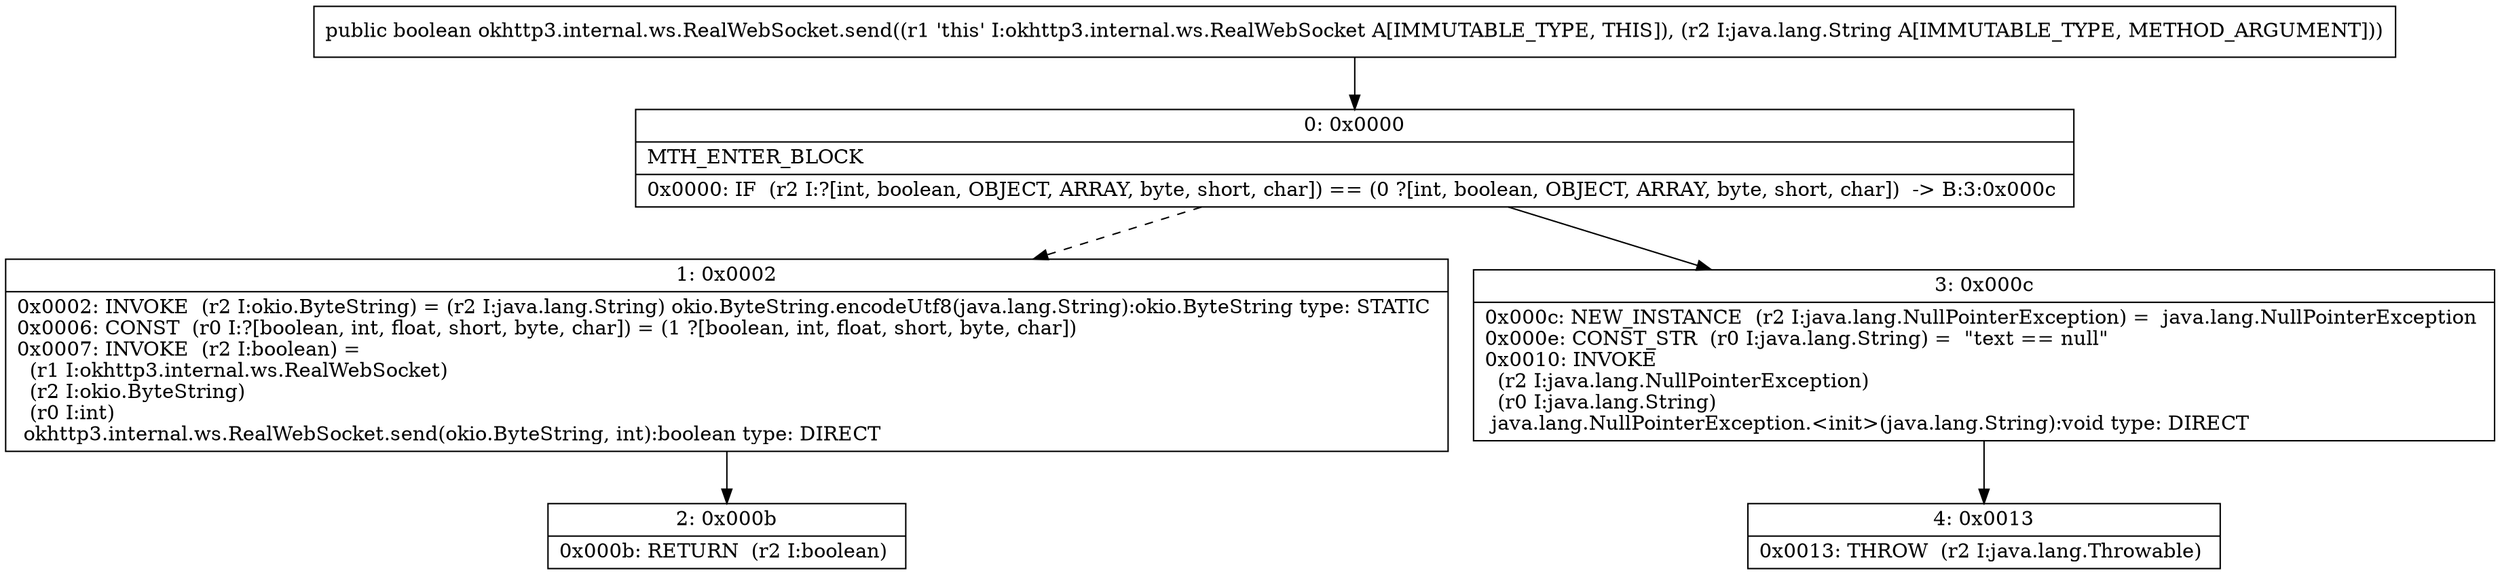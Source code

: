 digraph "CFG forokhttp3.internal.ws.RealWebSocket.send(Ljava\/lang\/String;)Z" {
Node_0 [shape=record,label="{0\:\ 0x0000|MTH_ENTER_BLOCK\l|0x0000: IF  (r2 I:?[int, boolean, OBJECT, ARRAY, byte, short, char]) == (0 ?[int, boolean, OBJECT, ARRAY, byte, short, char])  \-\> B:3:0x000c \l}"];
Node_1 [shape=record,label="{1\:\ 0x0002|0x0002: INVOKE  (r2 I:okio.ByteString) = (r2 I:java.lang.String) okio.ByteString.encodeUtf8(java.lang.String):okio.ByteString type: STATIC \l0x0006: CONST  (r0 I:?[boolean, int, float, short, byte, char]) = (1 ?[boolean, int, float, short, byte, char]) \l0x0007: INVOKE  (r2 I:boolean) = \l  (r1 I:okhttp3.internal.ws.RealWebSocket)\l  (r2 I:okio.ByteString)\l  (r0 I:int)\l okhttp3.internal.ws.RealWebSocket.send(okio.ByteString, int):boolean type: DIRECT \l}"];
Node_2 [shape=record,label="{2\:\ 0x000b|0x000b: RETURN  (r2 I:boolean) \l}"];
Node_3 [shape=record,label="{3\:\ 0x000c|0x000c: NEW_INSTANCE  (r2 I:java.lang.NullPointerException) =  java.lang.NullPointerException \l0x000e: CONST_STR  (r0 I:java.lang.String) =  \"text == null\" \l0x0010: INVOKE  \l  (r2 I:java.lang.NullPointerException)\l  (r0 I:java.lang.String)\l java.lang.NullPointerException.\<init\>(java.lang.String):void type: DIRECT \l}"];
Node_4 [shape=record,label="{4\:\ 0x0013|0x0013: THROW  (r2 I:java.lang.Throwable) \l}"];
MethodNode[shape=record,label="{public boolean okhttp3.internal.ws.RealWebSocket.send((r1 'this' I:okhttp3.internal.ws.RealWebSocket A[IMMUTABLE_TYPE, THIS]), (r2 I:java.lang.String A[IMMUTABLE_TYPE, METHOD_ARGUMENT])) }"];
MethodNode -> Node_0;
Node_0 -> Node_1[style=dashed];
Node_0 -> Node_3;
Node_1 -> Node_2;
Node_3 -> Node_4;
}

